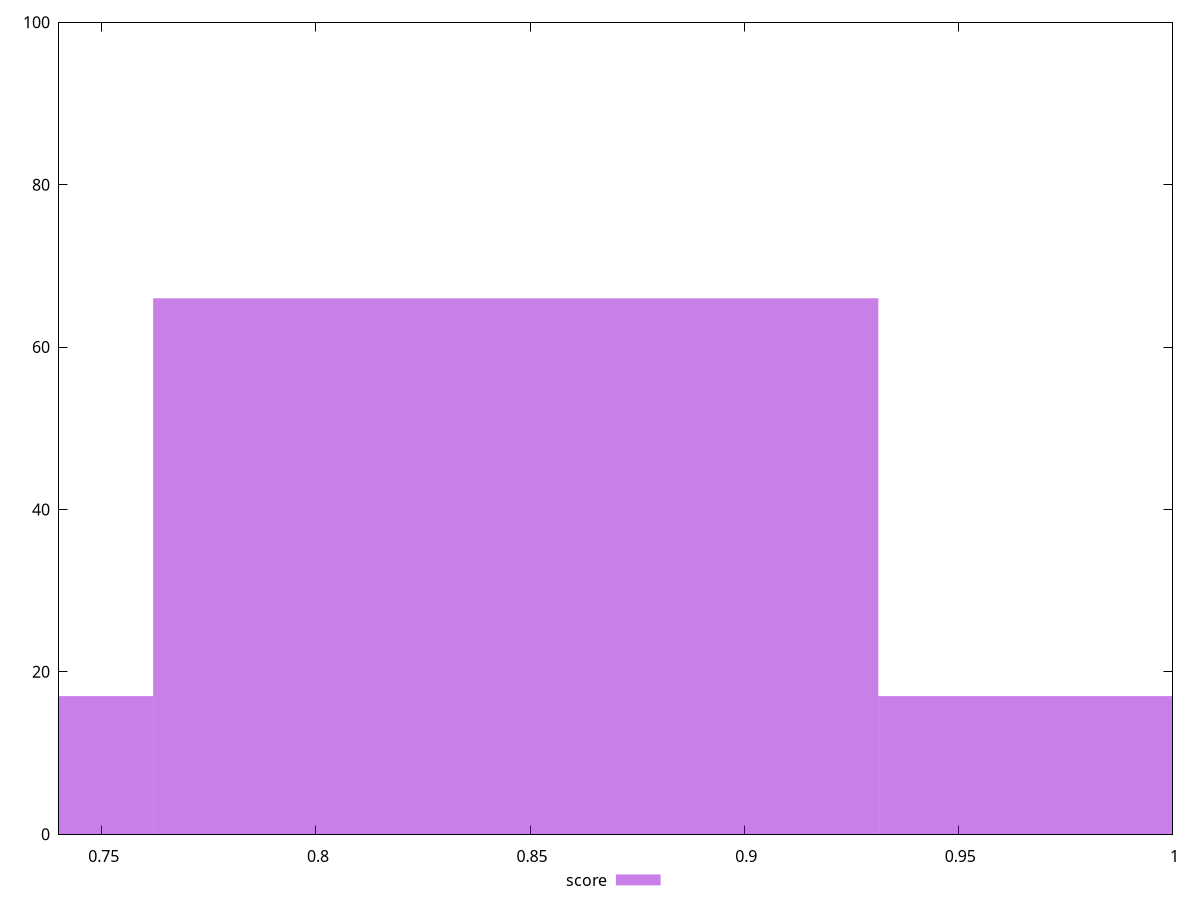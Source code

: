 reset

$score <<EOF
0.8466452498819209 66
0.6773161999055367 17
1.015974299858305 17
EOF

set key outside below
set boxwidth 0.16932904997638418
set xrange [0.74:1]
set yrange [0:100]
set trange [0:100]
set style fill transparent solid 0.5 noborder
set terminal svg size 640, 490 enhanced background rgb 'white'
set output "report_00013_2021-02-09T12-04-24.940Z/offscreen-images/samples/pages/score/histogram.svg"

plot $score title "score" with boxes

reset
